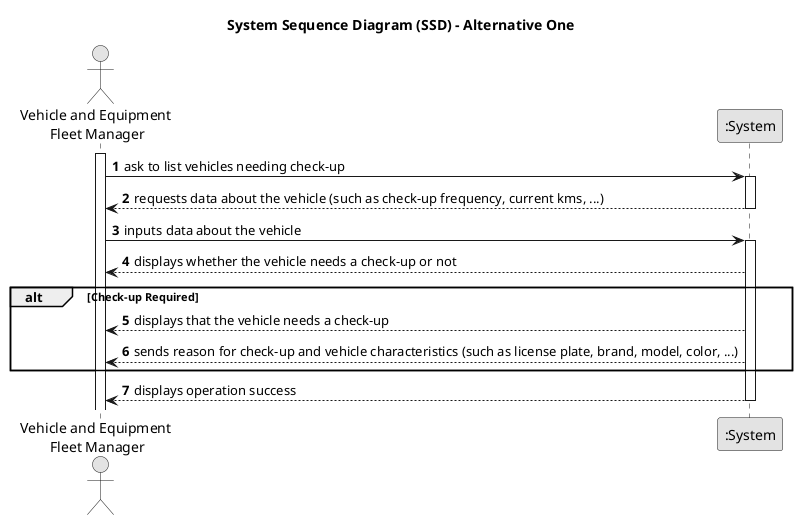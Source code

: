 @startuml
skinparam monochrome true
skinparam packageStyle rectangle
skinparam shadowing false

title System Sequence Diagram (SSD) - Alternative One

autonumber

actor "Vehicle and Equipment \nFleet Manager" as Employee
participant ":System" as System

activate Employee

    Employee -> System : ask to list vehicles needing check-up
    activate System

        System --> Employee : requests data about the vehicle (such as check-up frequency, current kms, ...)

    deactivate System

    Employee -> System : inputs data about the vehicle
    activate System

    System --> Employee : displays whether the vehicle needs a check-up or not
        alt Check-up Required
            System --> Employee : displays that the vehicle needs a check-up
            System --> Employee : sends reason for check-up and vehicle characteristics (such as license plate, brand, model, color, ...)
        end
        System --> Employee : displays operation success

    deactivate System

@enduml